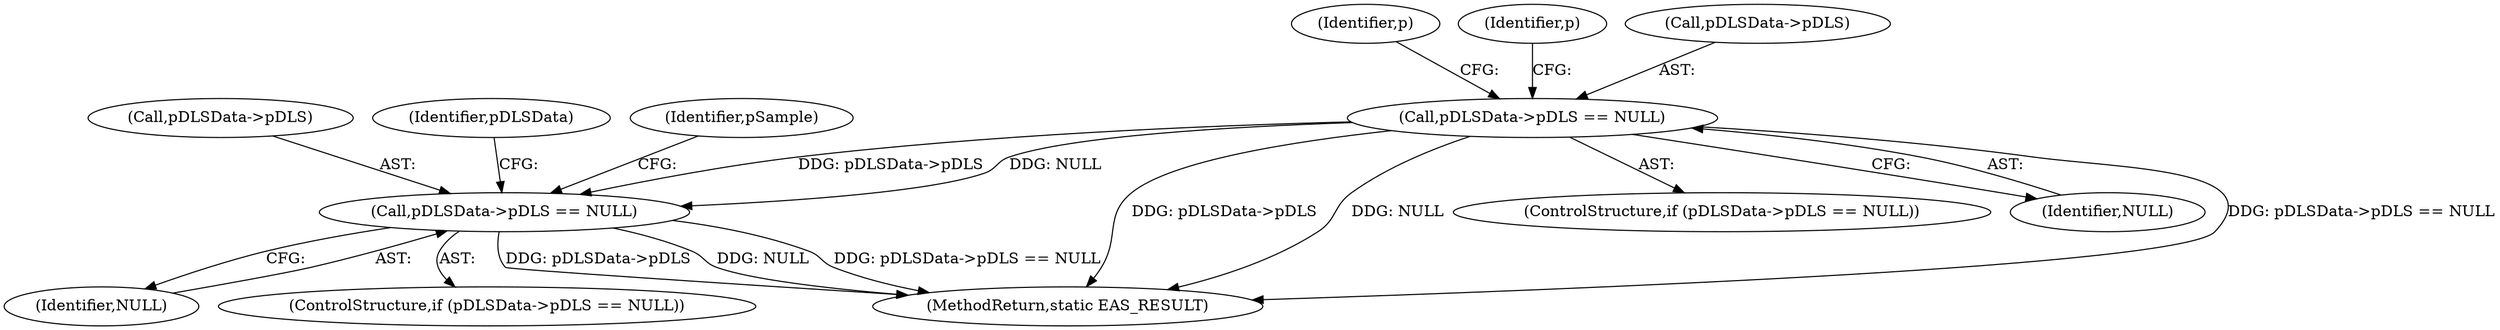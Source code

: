 digraph "0_Android_e999f077f6ef59d20282f1e04786816a31fb8be6@pointer" {
"1000267" [label="(Call,pDLSData->pDLS == NULL)"];
"1000400" [label="(Call,pDLSData->pDLS == NULL)"];
"1000267" [label="(Call,pDLSData->pDLS == NULL)"];
"1000278" [label="(Identifier,p)"];
"1000482" [label="(MethodReturn,static EAS_RESULT)"];
"1000401" [label="(Call,pDLSData->pDLS)"];
"1000404" [label="(Identifier,NULL)"];
"1000408" [label="(Identifier,pDLSData)"];
"1000399" [label="(ControlStructure,if (pDLSData->pDLS == NULL))"];
"1000416" [label="(Identifier,pSample)"];
"1000273" [label="(Identifier,p)"];
"1000266" [label="(ControlStructure,if (pDLSData->pDLS == NULL))"];
"1000271" [label="(Identifier,NULL)"];
"1000400" [label="(Call,pDLSData->pDLS == NULL)"];
"1000268" [label="(Call,pDLSData->pDLS)"];
"1000267" -> "1000266"  [label="AST: "];
"1000267" -> "1000271"  [label="CFG: "];
"1000268" -> "1000267"  [label="AST: "];
"1000271" -> "1000267"  [label="AST: "];
"1000273" -> "1000267"  [label="CFG: "];
"1000278" -> "1000267"  [label="CFG: "];
"1000267" -> "1000482"  [label="DDG: pDLSData->pDLS == NULL"];
"1000267" -> "1000482"  [label="DDG: pDLSData->pDLS"];
"1000267" -> "1000482"  [label="DDG: NULL"];
"1000267" -> "1000400"  [label="DDG: pDLSData->pDLS"];
"1000267" -> "1000400"  [label="DDG: NULL"];
"1000400" -> "1000399"  [label="AST: "];
"1000400" -> "1000404"  [label="CFG: "];
"1000401" -> "1000400"  [label="AST: "];
"1000404" -> "1000400"  [label="AST: "];
"1000408" -> "1000400"  [label="CFG: "];
"1000416" -> "1000400"  [label="CFG: "];
"1000400" -> "1000482"  [label="DDG: pDLSData->pDLS"];
"1000400" -> "1000482"  [label="DDG: NULL"];
"1000400" -> "1000482"  [label="DDG: pDLSData->pDLS == NULL"];
}
